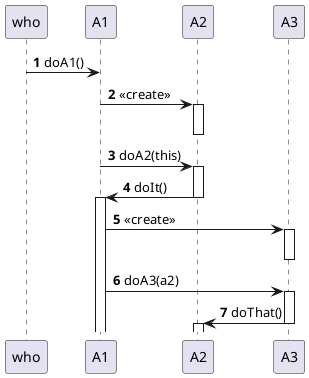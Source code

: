 @startuml
'https://plantuml.com/sequence-diagram

autonumber

who -> A1 : doA1()
A1 -> A2 : <<create>>
activate A2
deactivate A2
A1 -> A2 : doA2(this)
activate A2
A2 -> A1 : doIt()
deactivate A2
activate A1

A1 -> A3 : <<create>>
activate A3
deactivate A3
A1 -> A3 : doA3(a2)
activate A3
A3 -> A2 : doThat()
deactivate A3
activate A2
deactivate A2
@enduml
